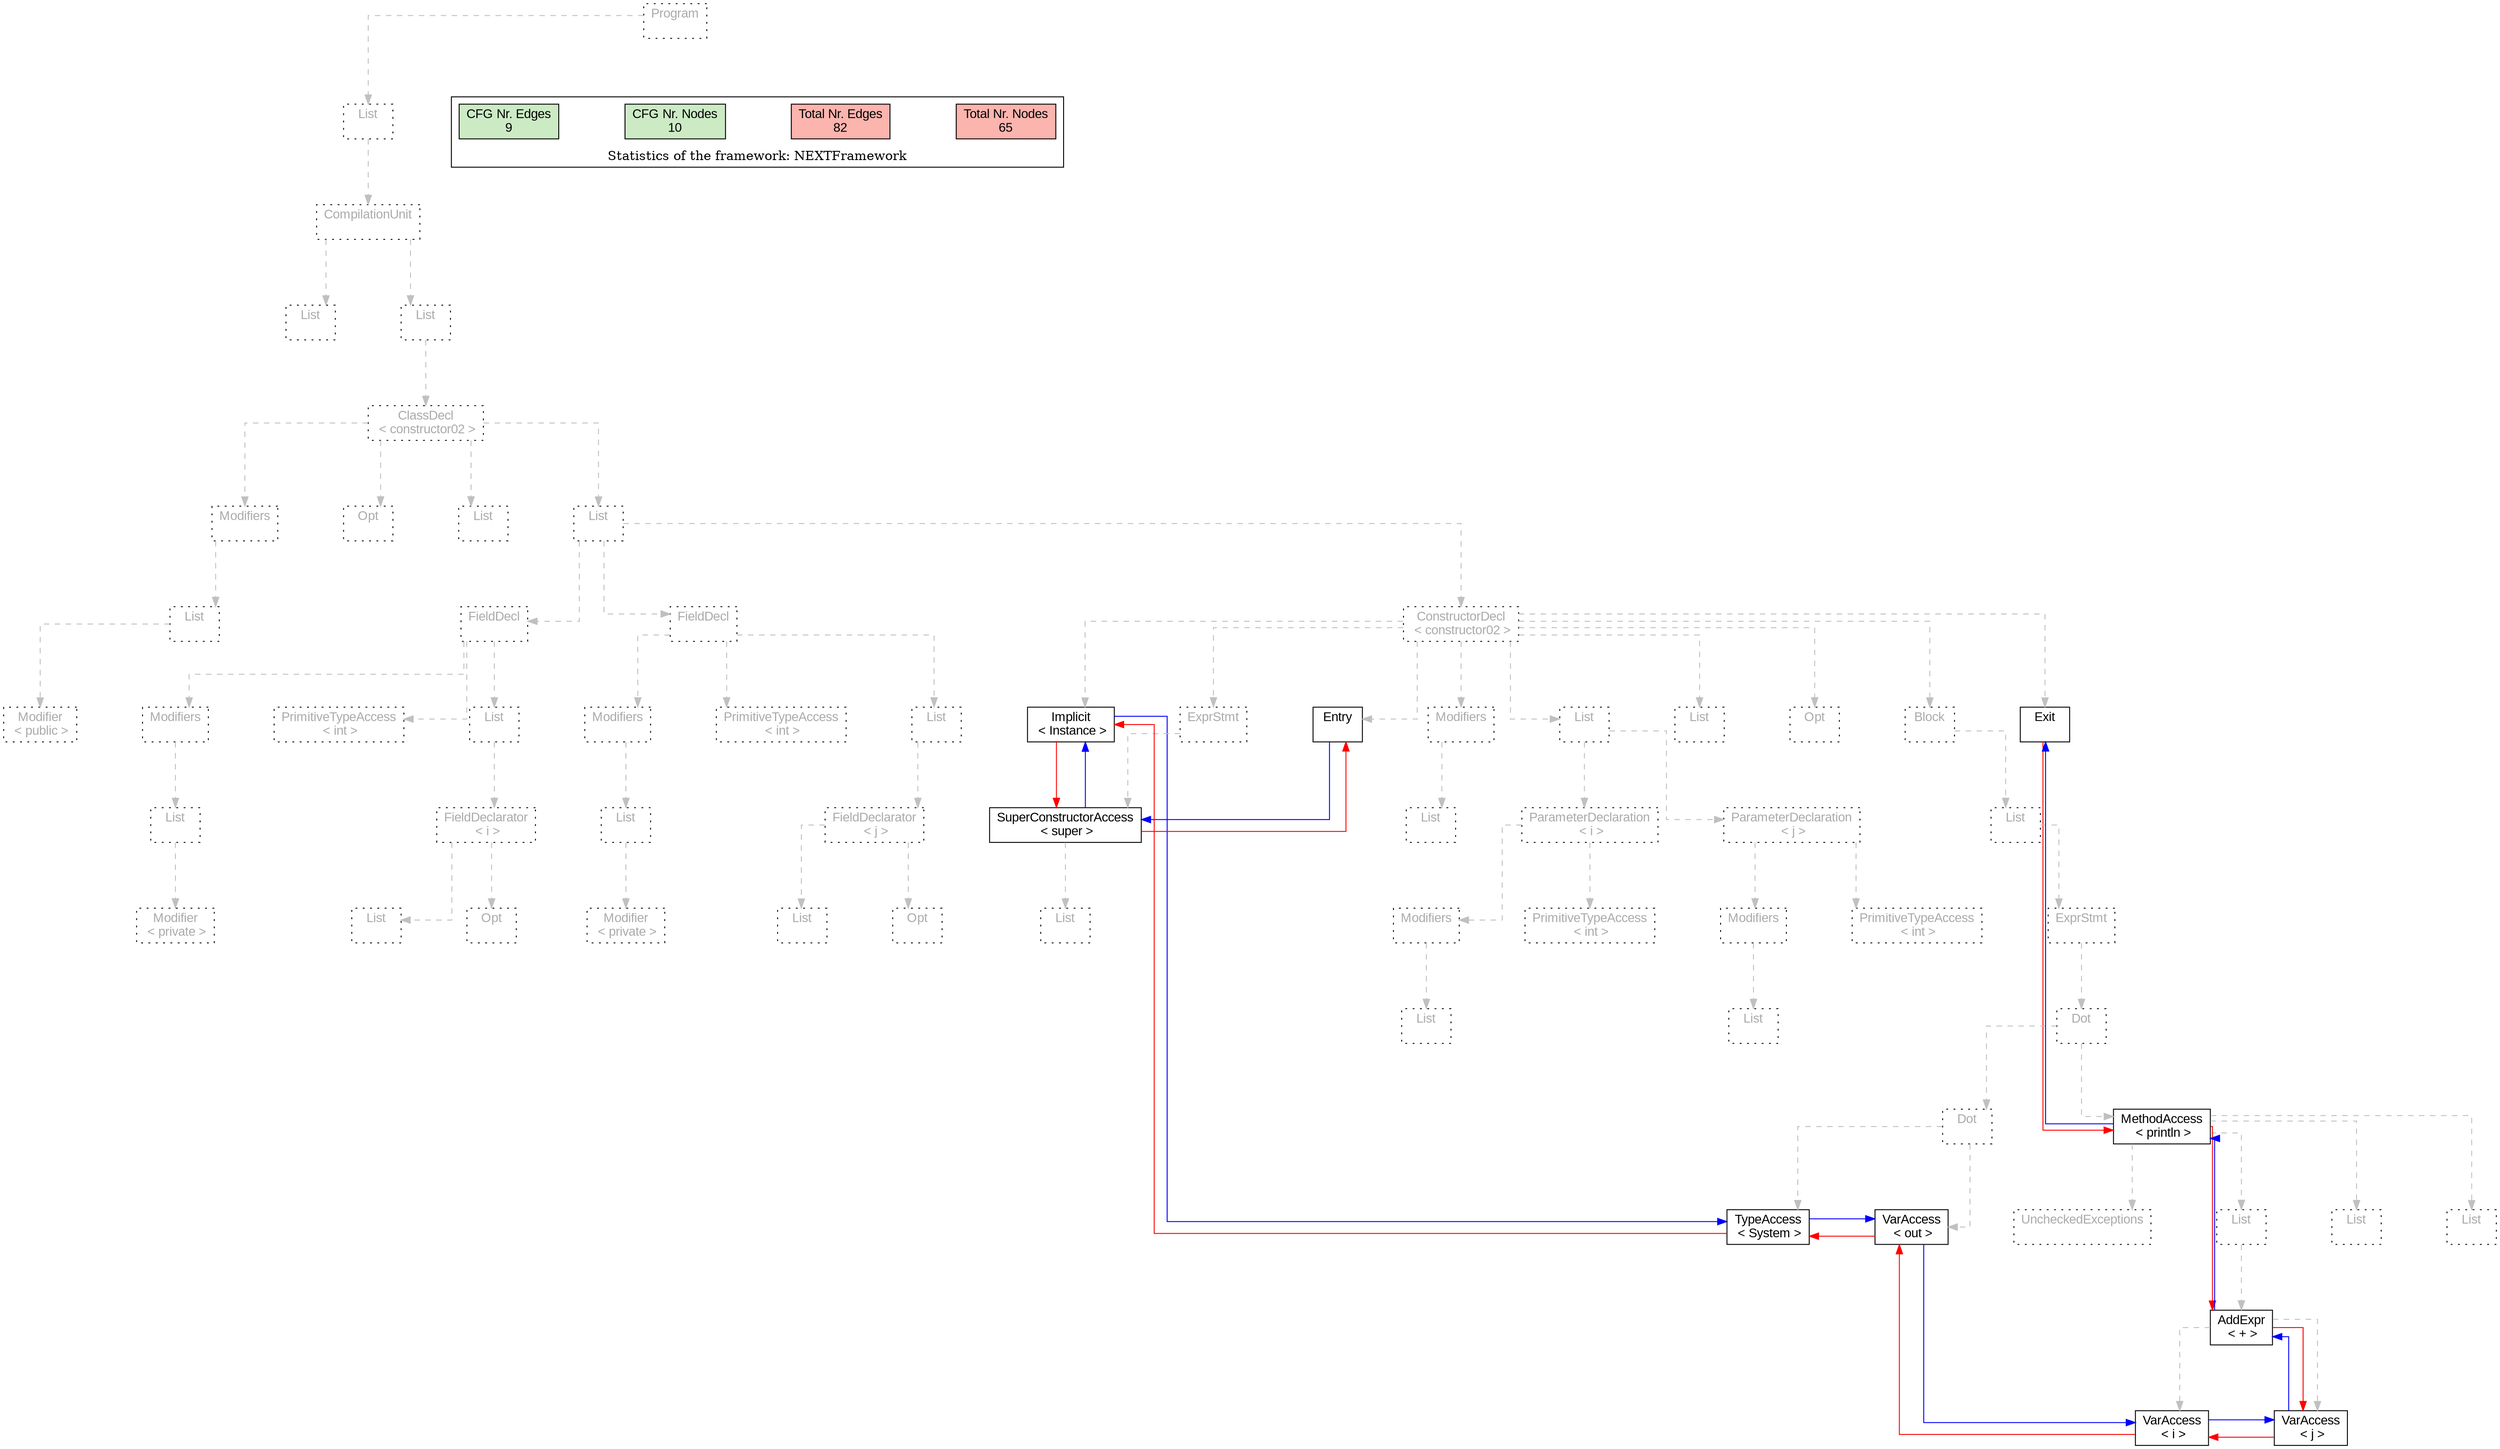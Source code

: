 digraph G {
graph [splines=ortho, nodesep="1", ranksep="1"]
node [shape=rect, fontname=Arial];
{ rank = same; "Program[0]"}
{ rank = same; "List[1]"}
{ rank = same; "CompilationUnit[2]"}
{ rank = same; "List[3]"; "List[4]"}
{ rank = same; "ClassDecl[5]"}
{ rank = same; "Modifiers[6]"; "Opt[9]"; "List[10]"; "List[11]"}
{ rank = same; "List[7]"; "FieldDecl[12]"; "FieldDecl[21]"; "ConstructorDecl[30]"}
{ rank = same; "Modifier[8]"; "Modifiers[13]"; "PrimitiveTypeAccess[16]"; "List[17]"; "Modifiers[22]"; "PrimitiveTypeAccess[25]"; "List[26]"; "Entry[31]"; "Implicit[31]"; "Modifiers[31]"; "List[33]"; "List[42]"; "Opt[43]"; "Block[44]"; "Exit[31]"; "ExprStmt[59]"}
{ rank = same; "List[14]"; "FieldDeclarator[18]"; "List[23]"; "FieldDeclarator[27]"; "List[32]"; "ParameterDeclaration[34]"; "ParameterDeclaration[38]"; "List[45]"; "SuperConstructorAccess[60]"}
{ rank = same; "Modifier[15]"; "List[19]"; "Opt[20]"; "Modifier[24]"; "List[28]"; "Opt[29]"; "Modifiers[35]"; "PrimitiveTypeAccess[37]"; "Modifiers[39]"; "PrimitiveTypeAccess[41]"; "ExprStmt[46]"; "List[61]"}
{ rank = same; "List[36]"; "List[40]"; "Dot[47]"}
{ rank = same; "Dot[48]"; "MethodAccess[51]"}
{ rank = same; "TypeAccess[49]"; "VarAccess[50]"; "List[53]"; "List[57]"; "List[58]"; "UncheckedExceptions[52]"}
{ rank = same; "AddExpr[54]"}
{ rank = same; "VarAccess[55]"; "VarAccess[56]"}
"Program[0]" [label="Program\n ", style= dotted   fillcolor="#eeeeee" fontcolor="#aaaaaa"  ]
"List[1]" [label="List\n ", style= dotted   fillcolor="#eeeeee" fontcolor="#aaaaaa"  ]
"CompilationUnit[2]" [label="CompilationUnit\n ", style= dotted   fillcolor="#eeeeee" fontcolor="#aaaaaa"  ]
"List[3]" [label="List\n ", style= dotted   fillcolor="#eeeeee" fontcolor="#aaaaaa"  ]
"List[4]" [label="List\n ", style= dotted   fillcolor="#eeeeee" fontcolor="#aaaaaa"  ]
"ClassDecl[5]" [label="ClassDecl\n < constructor02 >", style= dotted   fillcolor="#eeeeee" fontcolor="#aaaaaa"  ]
"Modifiers[6]" [label="Modifiers\n ", style= dotted   fillcolor="#eeeeee" fontcolor="#aaaaaa"  ]
"List[7]" [label="List\n ", style= dotted   fillcolor="#eeeeee" fontcolor="#aaaaaa"  ]
"Modifier[8]" [label="Modifier\n < public >", style= dotted   fillcolor="#eeeeee" fontcolor="#aaaaaa"  ]
"Opt[9]" [label="Opt\n ", style= dotted   fillcolor="#eeeeee" fontcolor="#aaaaaa"  ]
"List[10]" [label="List\n ", style= dotted   fillcolor="#eeeeee" fontcolor="#aaaaaa"  ]
"List[11]" [label="List\n ", style= dotted   fillcolor="#eeeeee" fontcolor="#aaaaaa"  ]
"FieldDecl[12]" [label="FieldDecl\n ", style= dotted   fillcolor="#eeeeee" fontcolor="#aaaaaa"  ]
"Modifiers[13]" [label="Modifiers\n ", style= dotted   fillcolor="#eeeeee" fontcolor="#aaaaaa"  ]
"List[14]" [label="List\n ", style= dotted   fillcolor="#eeeeee" fontcolor="#aaaaaa"  ]
"Modifier[15]" [label="Modifier\n < private >", style= dotted   fillcolor="#eeeeee" fontcolor="#aaaaaa"  ]
"PrimitiveTypeAccess[16]" [label="PrimitiveTypeAccess\n < int >", style= dotted   fillcolor="#eeeeee" fontcolor="#aaaaaa"  ]
"List[17]" [label="List\n ", style= dotted   fillcolor="#eeeeee" fontcolor="#aaaaaa"  ]
"FieldDeclarator[18]" [label="FieldDeclarator\n < i >", style= dotted   fillcolor="#eeeeee" fontcolor="#aaaaaa"  ]
"List[19]" [label="List\n ", style= dotted   fillcolor="#eeeeee" fontcolor="#aaaaaa"  ]
"Opt[20]" [label="Opt\n ", style= dotted   fillcolor="#eeeeee" fontcolor="#aaaaaa"  ]
"FieldDecl[21]" [label="FieldDecl\n ", style= dotted   fillcolor="#eeeeee" fontcolor="#aaaaaa"  ]
"Modifiers[22]" [label="Modifiers\n ", style= dotted   fillcolor="#eeeeee" fontcolor="#aaaaaa"  ]
"List[23]" [label="List\n ", style= dotted   fillcolor="#eeeeee" fontcolor="#aaaaaa"  ]
"Modifier[24]" [label="Modifier\n < private >", style= dotted   fillcolor="#eeeeee" fontcolor="#aaaaaa"  ]
"PrimitiveTypeAccess[25]" [label="PrimitiveTypeAccess\n < int >", style= dotted   fillcolor="#eeeeee" fontcolor="#aaaaaa"  ]
"List[26]" [label="List\n ", style= dotted   fillcolor="#eeeeee" fontcolor="#aaaaaa"  ]
"FieldDeclarator[27]" [label="FieldDeclarator\n < j >", style= dotted   fillcolor="#eeeeee" fontcolor="#aaaaaa"  ]
"List[28]" [label="List\n ", style= dotted   fillcolor="#eeeeee" fontcolor="#aaaaaa"  ]
"Opt[29]" [label="Opt\n ", style= dotted   fillcolor="#eeeeee" fontcolor="#aaaaaa"  ]
"ConstructorDecl[30]" [label="ConstructorDecl\n < constructor02 >", style= dotted   fillcolor="#eeeeee" fontcolor="#aaaaaa"  ]
"Entry[31]" [label="Entry\n ", fillcolor=white   style=filled  ]
"Implicit[31]" [label="Implicit\n < Instance >", fillcolor=white   style=filled  ]
"Modifiers[31]" [label="Modifiers\n ", style= dotted   fillcolor="#eeeeee" fontcolor="#aaaaaa"  ]
"List[32]" [label="List\n ", style= dotted   fillcolor="#eeeeee" fontcolor="#aaaaaa"  ]
"List[33]" [label="List\n ", style= dotted   fillcolor="#eeeeee" fontcolor="#aaaaaa"  ]
"ParameterDeclaration[34]" [label="ParameterDeclaration\n < i >", style= dotted   fillcolor="#eeeeee" fontcolor="#aaaaaa"  ]
"Modifiers[35]" [label="Modifiers\n ", style= dotted   fillcolor="#eeeeee" fontcolor="#aaaaaa"  ]
"List[36]" [label="List\n ", style= dotted   fillcolor="#eeeeee" fontcolor="#aaaaaa"  ]
"PrimitiveTypeAccess[37]" [label="PrimitiveTypeAccess\n < int >", style= dotted   fillcolor="#eeeeee" fontcolor="#aaaaaa"  ]
"ParameterDeclaration[38]" [label="ParameterDeclaration\n < j >", style= dotted   fillcolor="#eeeeee" fontcolor="#aaaaaa"  ]
"Modifiers[39]" [label="Modifiers\n ", style= dotted   fillcolor="#eeeeee" fontcolor="#aaaaaa"  ]
"List[40]" [label="List\n ", style= dotted   fillcolor="#eeeeee" fontcolor="#aaaaaa"  ]
"PrimitiveTypeAccess[41]" [label="PrimitiveTypeAccess\n < int >", style= dotted   fillcolor="#eeeeee" fontcolor="#aaaaaa"  ]
"List[42]" [label="List\n ", style= dotted   fillcolor="#eeeeee" fontcolor="#aaaaaa"  ]
"Opt[43]" [label="Opt\n ", style= dotted   fillcolor="#eeeeee" fontcolor="#aaaaaa"  ]
"Block[44]" [label="Block\n ", style= dotted   fillcolor="#eeeeee" fontcolor="#aaaaaa"  ]
"List[45]" [label="List\n ", style= dotted   fillcolor="#eeeeee" fontcolor="#aaaaaa"  ]
"ExprStmt[46]" [label="ExprStmt\n ", style= dotted   fillcolor="#eeeeee" fontcolor="#aaaaaa"  ]
"Dot[47]" [label="Dot\n ", style= dotted   fillcolor="#eeeeee" fontcolor="#aaaaaa"  ]
"Dot[48]" [label="Dot\n ", style= dotted   fillcolor="#eeeeee" fontcolor="#aaaaaa"  ]
"TypeAccess[49]" [label="TypeAccess\n < System >", fillcolor=white   style=filled  ]
"VarAccess[50]" [label="VarAccess\n < out >", fillcolor=white   style=filled  ]
"MethodAccess[51]" [label="MethodAccess\n < println >", fillcolor=white   style=filled  ]
"List[53]" [label="List\n ", style= dotted   fillcolor="#eeeeee" fontcolor="#aaaaaa"  ]
"AddExpr[54]" [label="AddExpr\n < + >", fillcolor=white   style=filled  ]
"VarAccess[55]" [label="VarAccess\n < i >", fillcolor=white   style=filled  ]
"VarAccess[56]" [label="VarAccess\n < j >", fillcolor=white   style=filled  ]
"List[57]" [label="List\n ", style= dotted   fillcolor="#eeeeee" fontcolor="#aaaaaa"  ]
"List[58]" [label="List\n ", style= dotted   fillcolor="#eeeeee" fontcolor="#aaaaaa"  ]
"UncheckedExceptions[52]" [label="UncheckedExceptions\n ", style= dotted   fillcolor="#eeeeee" fontcolor="#aaaaaa"  ]
"Exit[31]" [label="Exit\n ", fillcolor=white   style=filled  ]
"ExprStmt[59]" [label="ExprStmt\n ", style= dotted   fillcolor="#eeeeee" fontcolor="#aaaaaa"  ]
"SuperConstructorAccess[60]" [label="SuperConstructorAccess\n < super >", fillcolor=white   style=filled  ]
"List[61]" [label="List\n ", style= dotted   fillcolor="#eeeeee" fontcolor="#aaaaaa"  ]
"CompilationUnit[2]" -> "List[3]" [style=dashed, color=gray]
"List[7]" -> "Modifier[8]" [style=dashed, color=gray]
"Modifiers[6]" -> "List[7]" [style=dashed, color=gray]
"ClassDecl[5]" -> "Modifiers[6]" [style=dashed, color=gray]
"ClassDecl[5]" -> "Opt[9]" [style=dashed, color=gray]
"ClassDecl[5]" -> "List[10]" [style=dashed, color=gray]
"List[14]" -> "Modifier[15]" [style=dashed, color=gray]
"Modifiers[13]" -> "List[14]" [style=dashed, color=gray]
"FieldDecl[12]" -> "Modifiers[13]" [style=dashed, color=gray]
"FieldDecl[12]" -> "PrimitiveTypeAccess[16]" [style=dashed, color=gray]
"FieldDeclarator[18]" -> "List[19]" [style=dashed, color=gray]
"FieldDeclarator[18]" -> "Opt[20]" [style=dashed, color=gray]
"List[17]" -> "FieldDeclarator[18]" [style=dashed, color=gray]
"FieldDecl[12]" -> "List[17]" [style=dashed, color=gray]
"List[11]" -> "FieldDecl[12]" [style=dashed, color=gray]
"List[23]" -> "Modifier[24]" [style=dashed, color=gray]
"Modifiers[22]" -> "List[23]" [style=dashed, color=gray]
"FieldDecl[21]" -> "Modifiers[22]" [style=dashed, color=gray]
"FieldDecl[21]" -> "PrimitiveTypeAccess[25]" [style=dashed, color=gray]
"FieldDeclarator[27]" -> "List[28]" [style=dashed, color=gray]
"FieldDeclarator[27]" -> "Opt[29]" [style=dashed, color=gray]
"List[26]" -> "FieldDeclarator[27]" [style=dashed, color=gray]
"FieldDecl[21]" -> "List[26]" [style=dashed, color=gray]
"List[11]" -> "FieldDecl[21]" [style=dashed, color=gray]
"ConstructorDecl[30]" -> "Entry[31]" [style=dashed, color=gray]
"ConstructorDecl[30]" -> "Implicit[31]" [style=dashed, color=gray]
"Modifiers[31]" -> "List[32]" [style=dashed, color=gray]
"ConstructorDecl[30]" -> "Modifiers[31]" [style=dashed, color=gray]
"Modifiers[35]" -> "List[36]" [style=dashed, color=gray]
"ParameterDeclaration[34]" -> "Modifiers[35]" [style=dashed, color=gray]
"ParameterDeclaration[34]" -> "PrimitiveTypeAccess[37]" [style=dashed, color=gray]
"List[33]" -> "ParameterDeclaration[34]" [style=dashed, color=gray]
"Modifiers[39]" -> "List[40]" [style=dashed, color=gray]
"ParameterDeclaration[38]" -> "Modifiers[39]" [style=dashed, color=gray]
"ParameterDeclaration[38]" -> "PrimitiveTypeAccess[41]" [style=dashed, color=gray]
"List[33]" -> "ParameterDeclaration[38]" [style=dashed, color=gray]
"ConstructorDecl[30]" -> "List[33]" [style=dashed, color=gray]
"ConstructorDecl[30]" -> "List[42]" [style=dashed, color=gray]
"ConstructorDecl[30]" -> "Opt[43]" [style=dashed, color=gray]
"Dot[48]" -> "TypeAccess[49]" [style=dashed, color=gray]
"Dot[48]" -> "VarAccess[50]" [style=dashed, color=gray]
"Dot[47]" -> "Dot[48]" [style=dashed, color=gray]
"AddExpr[54]" -> "VarAccess[55]" [style=dashed, color=gray]
"AddExpr[54]" -> "VarAccess[56]" [style=dashed, color=gray]
"List[53]" -> "AddExpr[54]" [style=dashed, color=gray]
"MethodAccess[51]" -> "List[53]" [style=dashed, color=gray]
"MethodAccess[51]" -> "List[57]" [style=dashed, color=gray]
"MethodAccess[51]" -> "List[58]" [style=dashed, color=gray]
"MethodAccess[51]" -> "UncheckedExceptions[52]" [style=dashed, color=gray]
"Dot[47]" -> "MethodAccess[51]" [style=dashed, color=gray]
"ExprStmt[46]" -> "Dot[47]" [style=dashed, color=gray]
"List[45]" -> "ExprStmt[46]" [style=dashed, color=gray]
"Block[44]" -> "List[45]" [style=dashed, color=gray]
"ConstructorDecl[30]" -> "Block[44]" [style=dashed, color=gray]
"ConstructorDecl[30]" -> "Exit[31]" [style=dashed, color=gray]
"SuperConstructorAccess[60]" -> "List[61]" [style=dashed, color=gray]
"ExprStmt[59]" -> "SuperConstructorAccess[60]" [style=dashed, color=gray]
"ConstructorDecl[30]" -> "ExprStmt[59]" [style=dashed, color=gray]
"List[11]" -> "ConstructorDecl[30]" [style=dashed, color=gray]
"ClassDecl[5]" -> "List[11]" [style=dashed, color=gray]
"List[4]" -> "ClassDecl[5]" [style=dashed, color=gray]
"CompilationUnit[2]" -> "List[4]" [style=dashed, color=gray]
"List[1]" -> "CompilationUnit[2]" [style=dashed, color=gray]
"Program[0]" -> "List[1]" [style=dashed, color=gray]
"Exit[31]" -> "MethodAccess[51]" [color=red, constraint=false]
"MethodAccess[51]" -> "Exit[31]" [color=blue, constraint=false, xlabel=" "] 
"MethodAccess[51]" -> "AddExpr[54]" [color=red, constraint=false]
"AddExpr[54]" -> "MethodAccess[51]" [color=blue, constraint=false, xlabel=" "] 
"AddExpr[54]" -> "VarAccess[56]" [color=red, constraint=false]
"VarAccess[56]" -> "AddExpr[54]" [color=blue, constraint=false, xlabel=" "] 
"VarAccess[56]" -> "VarAccess[55]" [color=red, constraint=false]
"VarAccess[55]" -> "VarAccess[56]" [color=blue, constraint=false, xlabel=" "] 
"VarAccess[55]" -> "VarAccess[50]" [color=red, constraint=false]
"VarAccess[50]" -> "VarAccess[55]" [color=blue, constraint=false, xlabel=" "] 
"VarAccess[50]" -> "TypeAccess[49]" [color=red, constraint=false]
"TypeAccess[49]" -> "VarAccess[50]" [color=blue, constraint=false, xlabel=" "] 
"TypeAccess[49]" -> "Implicit[31]" [color=red, constraint=false]
"Implicit[31]" -> "TypeAccess[49]" [color=blue, constraint=false, xlabel=" "] 
"Implicit[31]" -> "SuperConstructorAccess[60]" [color=red, constraint=false]
"SuperConstructorAccess[60]" -> "Implicit[31]" [color=blue, constraint=false, xlabel=" "] 
"SuperConstructorAccess[60]" -> "Entry[31]" [color=red, constraint=false]
"Entry[31]" -> "SuperConstructorAccess[60]" [color=blue, constraint=false, xlabel=" "] 
"List[3]" -> "List[4]" [style=invis]
"Modifiers[6]" -> "Opt[9]" -> "List[10]" -> "List[11]" [style=invis]
"FieldDecl[12]" -> "FieldDecl[21]" -> "ConstructorDecl[30]" [style=invis]
"Modifiers[13]" -> "PrimitiveTypeAccess[16]" -> "List[17]" [style=invis]
"List[19]" -> "Opt[20]" [style=invis]
"Modifiers[22]" -> "PrimitiveTypeAccess[25]" -> "List[26]" [style=invis]
"List[28]" -> "Opt[29]" [style=invis]
"Entry[31]" -> "Modifiers[31]" -> "List[33]" -> "List[42]" -> "Opt[43]" -> "Block[44]" -> "Exit[31]" [style=invis]
"ParameterDeclaration[34]" -> "ParameterDeclaration[38]" [style=invis]
"Modifiers[35]" -> "PrimitiveTypeAccess[37]" [style=invis]
"Modifiers[39]" -> "PrimitiveTypeAccess[41]" [style=invis]
"Dot[48]" -> "MethodAccess[51]" [style=invis]
"TypeAccess[49]" -> "VarAccess[50]" [style=invis]
"VarAccess[55]" -> "VarAccess[56]" [style=invis]

subgraph cluster_legend {
{node [style=filled, fillcolor=1, colorscheme="pastel13"]
Nodes [label="Total Nr. Nodes
65", fillcolor=1]
Edges [label="Total Nr. Edges
82", fillcolor=1]
NodesCFG [label="CFG Nr. Nodes
10", fillcolor=3]
EdgesCFG [label="CFG Nr. Edges
9", fillcolor=3]
Nodes-> "Program[0]" -> NodesCFG  [style="invis"]
Edges -> "Program[0]" ->EdgesCFG [style="invis"]}
label = "Statistics of the framework: NEXTFramework"
style="solid"
ranksep=0.05
nodesep=0.01
labelloc = b
len=2
}}